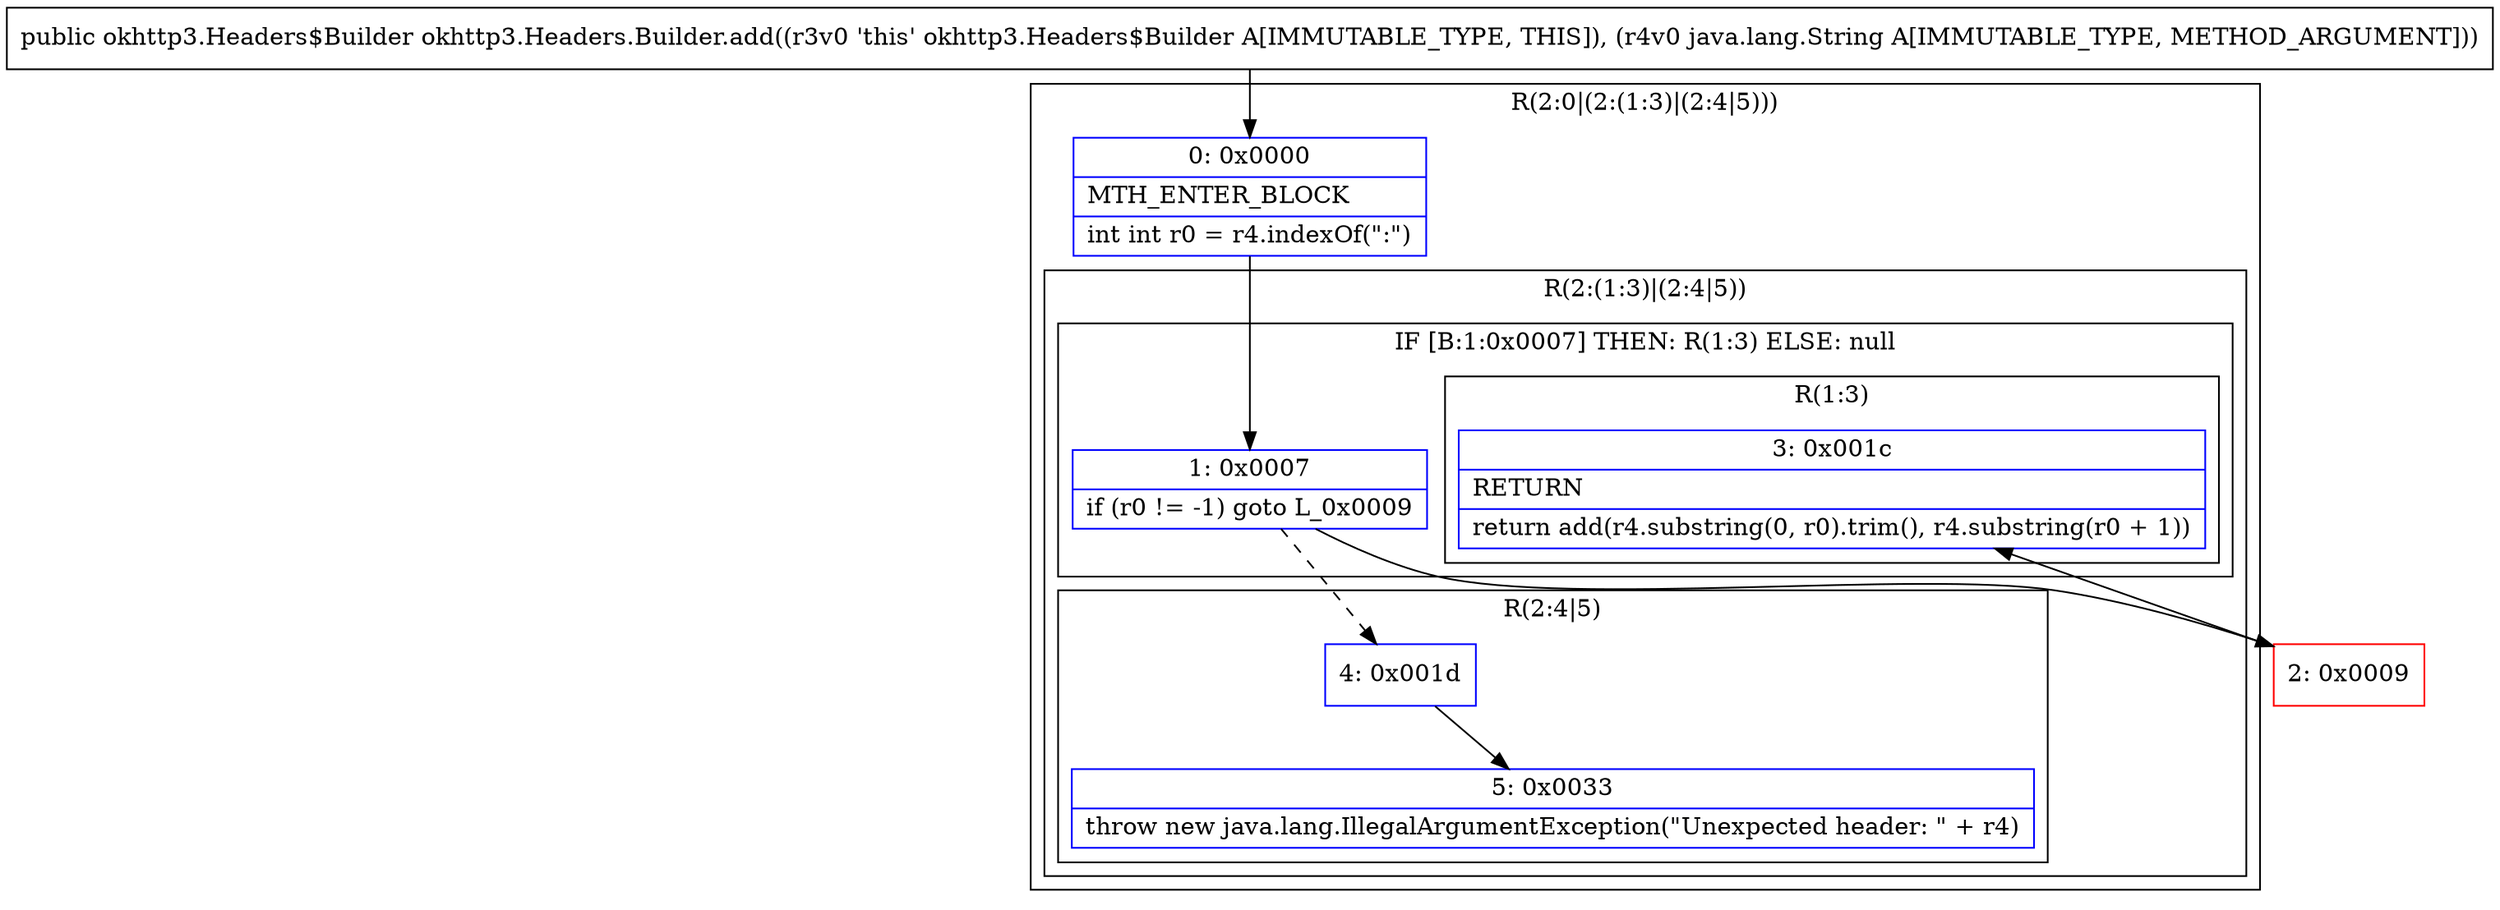 digraph "CFG forokhttp3.Headers.Builder.add(Ljava\/lang\/String;)Lokhttp3\/Headers$Builder;" {
subgraph cluster_Region_2022473124 {
label = "R(2:0|(2:(1:3)|(2:4|5)))";
node [shape=record,color=blue];
Node_0 [shape=record,label="{0\:\ 0x0000|MTH_ENTER_BLOCK\l|int int r0 = r4.indexOf(\":\")\l}"];
subgraph cluster_Region_985795464 {
label = "R(2:(1:3)|(2:4|5))";
node [shape=record,color=blue];
subgraph cluster_IfRegion_833584340 {
label = "IF [B:1:0x0007] THEN: R(1:3) ELSE: null";
node [shape=record,color=blue];
Node_1 [shape=record,label="{1\:\ 0x0007|if (r0 != \-1) goto L_0x0009\l}"];
subgraph cluster_Region_486293572 {
label = "R(1:3)";
node [shape=record,color=blue];
Node_3 [shape=record,label="{3\:\ 0x001c|RETURN\l|return add(r4.substring(0, r0).trim(), r4.substring(r0 + 1))\l}"];
}
}
subgraph cluster_Region_1847075785 {
label = "R(2:4|5)";
node [shape=record,color=blue];
Node_4 [shape=record,label="{4\:\ 0x001d}"];
Node_5 [shape=record,label="{5\:\ 0x0033|throw new java.lang.IllegalArgumentException(\"Unexpected header: \" + r4)\l}"];
}
}
}
Node_2 [shape=record,color=red,label="{2\:\ 0x0009}"];
MethodNode[shape=record,label="{public okhttp3.Headers$Builder okhttp3.Headers.Builder.add((r3v0 'this' okhttp3.Headers$Builder A[IMMUTABLE_TYPE, THIS]), (r4v0 java.lang.String A[IMMUTABLE_TYPE, METHOD_ARGUMENT])) }"];
MethodNode -> Node_0;
Node_0 -> Node_1;
Node_1 -> Node_2;
Node_1 -> Node_4[style=dashed];
Node_4 -> Node_5;
Node_2 -> Node_3;
}

